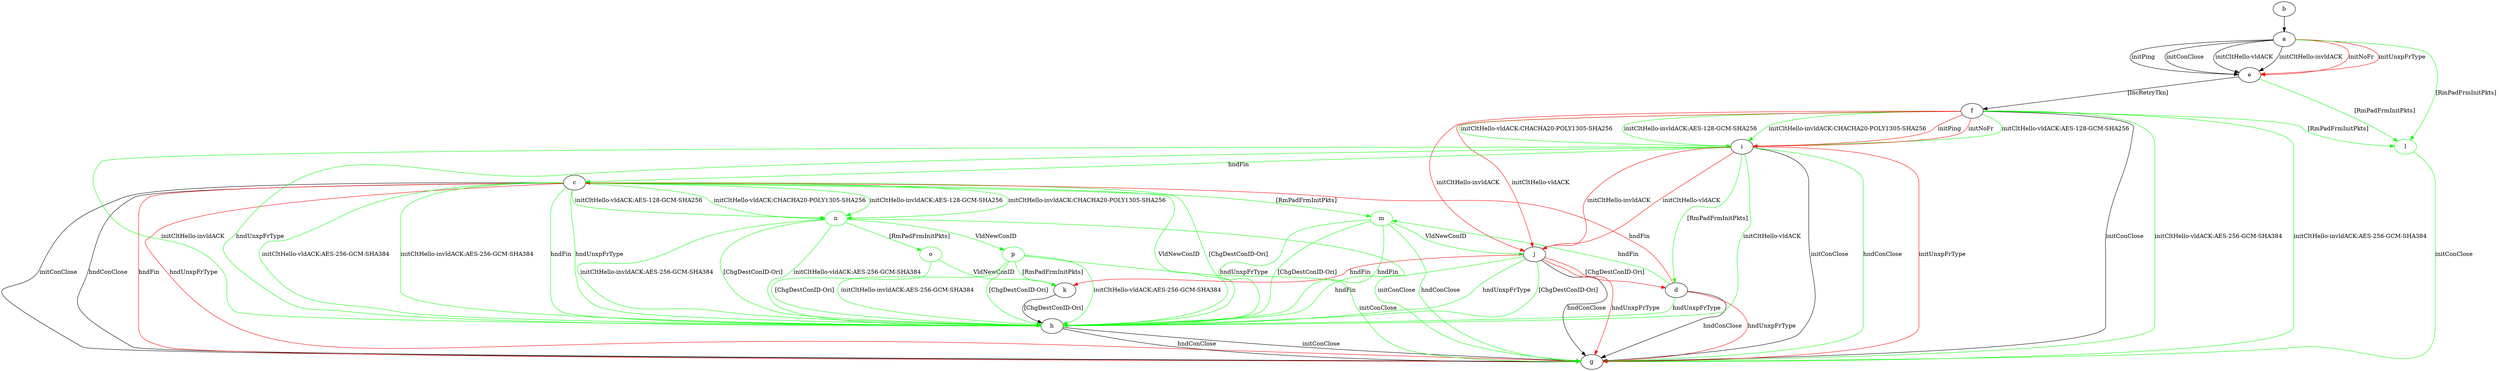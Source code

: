 digraph "" {
	a -> e	[key=0,
		label="initPing "];
	a -> e	[key=1,
		label="initConClose "];
	a -> e	[key=2,
		label="initCltHello-vldACK "];
	a -> e	[key=3,
		label="initCltHello-invldACK "];
	a -> e	[key=4,
		color=red,
		label="initNoFr "];
	a -> e	[key=5,
		color=red,
		label="initUnxpFrType "];
	l	[color=green];
	a -> l	[key=0,
		color=green,
		label="[RmPadFrmInitPkts] "];
	b -> a	[key=0];
	c -> g	[key=0,
		label="initConClose "];
	c -> g	[key=1,
		label="hndConClose "];
	c -> g	[key=2,
		color=red,
		label="hndFin "];
	c -> g	[key=3,
		color=red,
		label="hndUnxpFrType "];
	c -> h	[key=0,
		color=green,
		label="initCltHello-vldACK:AES-256-GCM-SHA384 "];
	c -> h	[key=1,
		color=green,
		label="initCltHello-invldACK:AES-256-GCM-SHA384 "];
	c -> h	[key=2,
		color=green,
		label="hndFin "];
	c -> h	[key=3,
		color=green,
		label="hndUnxpFrType "];
	c -> h	[key=4,
		color=green,
		label="VldNewConID "];
	c -> h	[key=5,
		color=green,
		label="[ChgDestConID-Ori] "];
	m	[color=green];
	c -> m	[key=0,
		color=green,
		label="[RmPadFrmInitPkts] "];
	n	[color=green];
	c -> n	[key=0,
		color=green,
		label="initCltHello-vldACK:AES-128-GCM-SHA256 "];
	c -> n	[key=1,
		color=green,
		label="initCltHello-vldACK:CHACHA20-POLY1305-SHA256 "];
	c -> n	[key=2,
		color=green,
		label="initCltHello-invldACK:AES-128-GCM-SHA256 "];
	c -> n	[key=3,
		color=green,
		label="initCltHello-invldACK:CHACHA20-POLY1305-SHA256 "];
	d -> c	[key=0,
		color=red,
		label="hndFin "];
	d -> g	[key=0,
		label="hndConClose "];
	d -> g	[key=1,
		color=red,
		label="hndUnxpFrType "];
	d -> h	[key=0,
		color=green,
		label="hndUnxpFrType "];
	d -> m	[key=0,
		color=green,
		label="hndFin "];
	e -> f	[key=0,
		label="[IncRetryTkn] "];
	e -> l	[key=0,
		color=green,
		label="[RmPadFrmInitPkts] "];
	f -> g	[key=0,
		label="initConClose "];
	f -> g	[key=1,
		color=green,
		label="initCltHello-vldACK:AES-256-GCM-SHA384 "];
	f -> g	[key=2,
		color=green,
		label="initCltHello-invldACK:AES-256-GCM-SHA384 "];
	f -> i	[key=0,
		color=green,
		label="initCltHello-vldACK:AES-128-GCM-SHA256 "];
	f -> i	[key=1,
		color=green,
		label="initCltHello-vldACK:CHACHA20-POLY1305-SHA256 "];
	f -> i	[key=2,
		color=green,
		label="initCltHello-invldACK:AES-128-GCM-SHA256 "];
	f -> i	[key=3,
		color=green,
		label="initCltHello-invldACK:CHACHA20-POLY1305-SHA256 "];
	f -> i	[key=4,
		color=red,
		label="initPing "];
	f -> i	[key=5,
		color=red,
		label="initNoFr "];
	f -> j	[key=0,
		color=red,
		label="initCltHello-vldACK "];
	f -> j	[key=1,
		color=red,
		label="initCltHello-invldACK "];
	f -> l	[key=0,
		color=green,
		label="[RmPadFrmInitPkts] "];
	h -> g	[key=0,
		label="initConClose "];
	h -> g	[key=1,
		label="hndConClose "];
	i -> c	[key=0,
		color=green,
		label="hndFin "];
	i -> d	[key=0,
		color=green,
		label="[RmPadFrmInitPkts] "];
	i -> g	[key=0,
		label="initConClose "];
	i -> g	[key=1,
		color=green,
		label="hndConClose "];
	i -> g	[key=2,
		color=red,
		label="initUnxpFrType "];
	i -> h	[key=0,
		color=green,
		label="initCltHello-vldACK "];
	i -> h	[key=1,
		color=green,
		label="initCltHello-invldACK "];
	i -> h	[key=2,
		color=green,
		label="hndUnxpFrType "];
	i -> j	[key=0,
		color=red,
		label="initCltHello-vldACK "];
	i -> j	[key=1,
		color=red,
		label="initCltHello-invldACK "];
	j -> d	[key=0,
		color=red,
		label="[ChgDestConID-Ori] "];
	j -> g	[key=0,
		label="hndConClose "];
	j -> g	[key=1,
		color=red,
		label="hndUnxpFrType "];
	j -> h	[key=0,
		color=green,
		label="hndFin "];
	j -> h	[key=1,
		color=green,
		label="hndUnxpFrType "];
	j -> h	[key=2,
		color=green,
		label="[ChgDestConID-Ori] "];
	j -> k	[key=0,
		color=red,
		label="hndFin "];
	k -> h	[key=0,
		label="[ChgDestConID-Ori] "];
	l -> g	[key=0,
		color=green,
		label="initConClose "];
	m -> g	[key=0,
		color=green,
		label="hndConClose "];
	m -> h	[key=0,
		color=green,
		label="hndFin "];
	m -> h	[key=1,
		color=green,
		label="hndUnxpFrType "];
	m -> h	[key=2,
		color=green,
		label="[ChgDestConID-Ori] "];
	m -> j	[key=0,
		color=green,
		label="VldNewConID "];
	n -> g	[key=0,
		color=green,
		label="initConClose "];
	n -> h	[key=0,
		color=green,
		label="initCltHello-vldACK:AES-256-GCM-SHA384 "];
	n -> h	[key=1,
		color=green,
		label="initCltHello-invldACK:AES-256-GCM-SHA384 "];
	n -> h	[key=2,
		color=green,
		label="[ChgDestConID-Ori] "];
	o	[color=green];
	n -> o	[key=0,
		color=green,
		label="[RmPadFrmInitPkts] "];
	p	[color=green];
	n -> p	[key=0,
		color=green,
		label="VldNewConID "];
	o -> h	[key=0,
		color=green,
		label="[ChgDestConID-Ori] "];
	o -> k	[key=0,
		color=green,
		label="VldNewConID "];
	p -> g	[key=0,
		color=green,
		label="initConClose "];
	p -> h	[key=0,
		color=green,
		label="initCltHello-vldACK:AES-256-GCM-SHA384 "];
	p -> h	[key=1,
		color=green,
		label="initCltHello-invldACK:AES-256-GCM-SHA384 "];
	p -> h	[key=2,
		color=green,
		label="[ChgDestConID-Ori] "];
	p -> k	[key=0,
		color=green,
		label="[RmPadFrmInitPkts] "];
}
